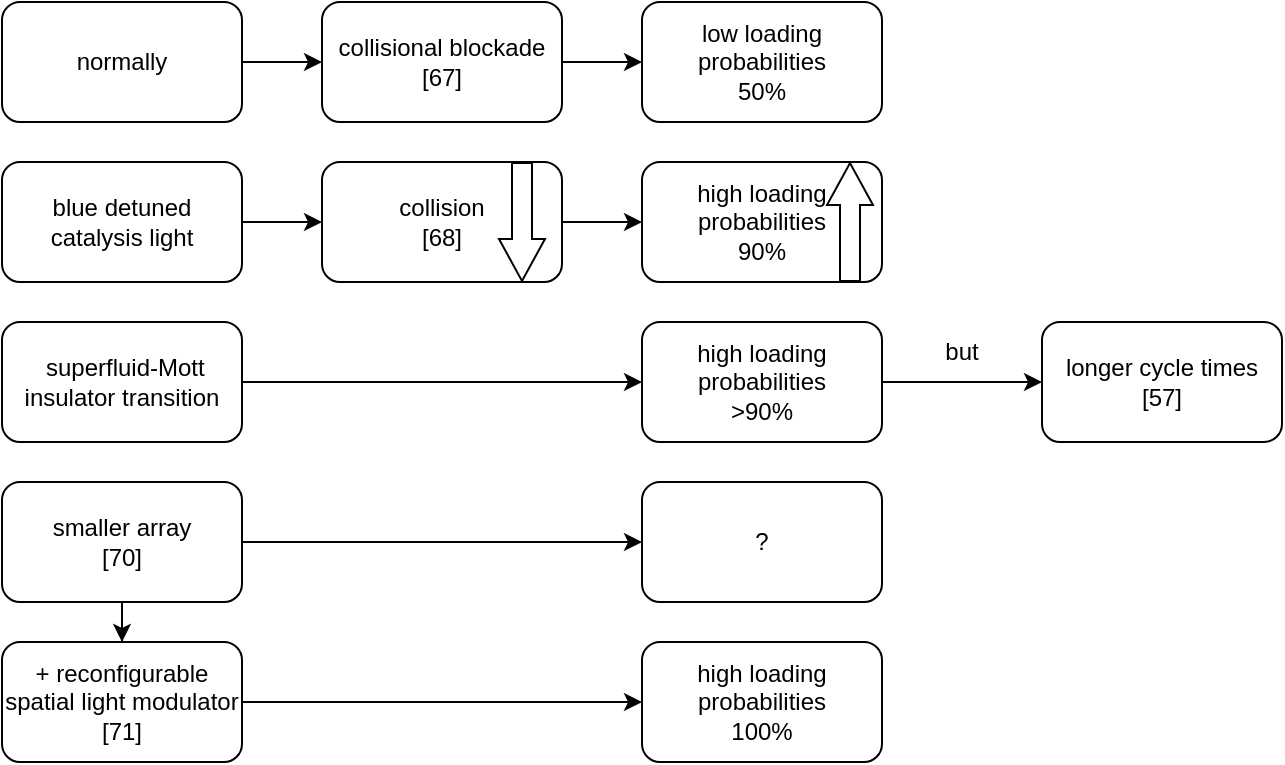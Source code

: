 <mxfile version="15.8.3" type="github">
  <diagram id="TrhNpN5jlCAR0R6yCIHG" name="Page-1">
    <mxGraphModel dx="946" dy="507" grid="1" gridSize="10" guides="1" tooltips="1" connect="1" arrows="1" fold="1" page="1" pageScale="1" pageWidth="850" pageHeight="1100" background="#ffffff" math="0" shadow="0">
      <root>
        <mxCell id="0" />
        <mxCell id="1" parent="0" />
        <mxCell id="JC05pVWKJmY5kbUUi3ca-3" value="" style="edgeStyle=orthogonalEdgeStyle;rounded=0;orthogonalLoop=1;jettySize=auto;html=1;" parent="1" source="JC05pVWKJmY5kbUUi3ca-1" target="JC05pVWKJmY5kbUUi3ca-2" edge="1">
          <mxGeometry relative="1" as="geometry" />
        </mxCell>
        <mxCell id="JC05pVWKJmY5kbUUi3ca-1" value="collisional blockade&lt;br&gt;[67]" style="rounded=1;whiteSpace=wrap;html=1;" parent="1" vertex="1">
          <mxGeometry x="160" y="120" width="120" height="60" as="geometry" />
        </mxCell>
        <mxCell id="JC05pVWKJmY5kbUUi3ca-2" value="low&amp;nbsp;loading probabilities&lt;br&gt;50%" style="whiteSpace=wrap;html=1;rounded=1;" parent="1" vertex="1">
          <mxGeometry x="320" y="120" width="120" height="60" as="geometry" />
        </mxCell>
        <mxCell id="JC05pVWKJmY5kbUUi3ca-5" value="" style="edgeStyle=orthogonalEdgeStyle;rounded=0;orthogonalLoop=1;jettySize=auto;html=1;" parent="1" source="JC05pVWKJmY5kbUUi3ca-4" target="JC05pVWKJmY5kbUUi3ca-1" edge="1">
          <mxGeometry relative="1" as="geometry" />
        </mxCell>
        <mxCell id="JC05pVWKJmY5kbUUi3ca-4" value="normally" style="rounded=1;whiteSpace=wrap;html=1;" parent="1" vertex="1">
          <mxGeometry y="120" width="120" height="60" as="geometry" />
        </mxCell>
        <mxCell id="JC05pVWKJmY5kbUUi3ca-8" value="" style="edgeStyle=orthogonalEdgeStyle;rounded=0;orthogonalLoop=1;jettySize=auto;html=1;" parent="1" source="JC05pVWKJmY5kbUUi3ca-6" target="JC05pVWKJmY5kbUUi3ca-7" edge="1">
          <mxGeometry relative="1" as="geometry" />
        </mxCell>
        <mxCell id="JC05pVWKJmY5kbUUi3ca-6" value="blue detuned catalysis light" style="rounded=1;whiteSpace=wrap;html=1;" parent="1" vertex="1">
          <mxGeometry y="200" width="120" height="60" as="geometry" />
        </mxCell>
        <mxCell id="JC05pVWKJmY5kbUUi3ca-11" value="" style="edgeStyle=orthogonalEdgeStyle;rounded=0;orthogonalLoop=1;jettySize=auto;html=1;" parent="1" source="JC05pVWKJmY5kbUUi3ca-7" target="JC05pVWKJmY5kbUUi3ca-10" edge="1">
          <mxGeometry relative="1" as="geometry" />
        </mxCell>
        <mxCell id="JC05pVWKJmY5kbUUi3ca-7" value="&lt;span&gt;collision&lt;br&gt;[68]&lt;br&gt;&lt;/span&gt;" style="whiteSpace=wrap;html=1;rounded=1;" parent="1" vertex="1">
          <mxGeometry x="160" y="200" width="120" height="60" as="geometry" />
        </mxCell>
        <mxCell id="JC05pVWKJmY5kbUUi3ca-9" value="" style="shape=flexArrow;endArrow=classic;html=1;rounded=0;endWidth=12;endSize=6.67;" parent="1" edge="1">
          <mxGeometry width="50" height="50" relative="1" as="geometry">
            <mxPoint x="260" y="200" as="sourcePoint" />
            <mxPoint x="260" y="260" as="targetPoint" />
          </mxGeometry>
        </mxCell>
        <mxCell id="JC05pVWKJmY5kbUUi3ca-10" value="&lt;span&gt;high loading probabilities&lt;/span&gt;&lt;br&gt;&lt;span&gt;90%&lt;/span&gt;" style="whiteSpace=wrap;html=1;rounded=1;" parent="1" vertex="1">
          <mxGeometry x="320" y="200" width="120" height="60" as="geometry" />
        </mxCell>
        <mxCell id="JC05pVWKJmY5kbUUi3ca-12" value="" style="shape=flexArrow;endArrow=classic;html=1;rounded=0;endWidth=12;endSize=6.67;" parent="1" edge="1">
          <mxGeometry width="50" height="50" relative="1" as="geometry">
            <mxPoint x="424" y="260" as="sourcePoint" />
            <mxPoint x="424" y="200" as="targetPoint" />
          </mxGeometry>
        </mxCell>
        <mxCell id="JC05pVWKJmY5kbUUi3ca-16" value="" style="edgeStyle=orthogonalEdgeStyle;rounded=0;orthogonalLoop=1;jettySize=auto;html=1;" parent="1" source="JC05pVWKJmY5kbUUi3ca-14" target="JC05pVWKJmY5kbUUi3ca-15" edge="1">
          <mxGeometry relative="1" as="geometry" />
        </mxCell>
        <mxCell id="JC05pVWKJmY5kbUUi3ca-14" value="&amp;nbsp;superfluid-Mott insulator transition" style="rounded=1;whiteSpace=wrap;html=1;" parent="1" vertex="1">
          <mxGeometry y="280" width="120" height="60" as="geometry" />
        </mxCell>
        <mxCell id="JC05pVWKJmY5kbUUi3ca-18" value="" style="edgeStyle=orthogonalEdgeStyle;rounded=0;orthogonalLoop=1;jettySize=auto;html=1;" parent="1" source="JC05pVWKJmY5kbUUi3ca-15" target="JC05pVWKJmY5kbUUi3ca-17" edge="1">
          <mxGeometry relative="1" as="geometry" />
        </mxCell>
        <mxCell id="JC05pVWKJmY5kbUUi3ca-15" value="&lt;span&gt;high loading probabilities&lt;/span&gt;&lt;br&gt;&lt;span&gt;&amp;gt;90%&lt;/span&gt;" style="whiteSpace=wrap;html=1;rounded=1;" parent="1" vertex="1">
          <mxGeometry x="320" y="280" width="120" height="60" as="geometry" />
        </mxCell>
        <mxCell id="JC05pVWKJmY5kbUUi3ca-17" value="longer cycle times&lt;br&gt;[57]" style="whiteSpace=wrap;html=1;rounded=1;" parent="1" vertex="1">
          <mxGeometry x="520" y="280" width="120" height="60" as="geometry" />
        </mxCell>
        <mxCell id="JC05pVWKJmY5kbUUi3ca-19" value="but" style="text;html=1;strokeColor=none;fillColor=none;align=center;verticalAlign=middle;whiteSpace=wrap;rounded=0;" parent="1" vertex="1">
          <mxGeometry x="450" y="280" width="60" height="30" as="geometry" />
        </mxCell>
        <mxCell id="JC05pVWKJmY5kbUUi3ca-22" value="" style="edgeStyle=orthogonalEdgeStyle;rounded=0;orthogonalLoop=1;jettySize=auto;html=1;" parent="1" source="JC05pVWKJmY5kbUUi3ca-20" target="JC05pVWKJmY5kbUUi3ca-21" edge="1">
          <mxGeometry relative="1" as="geometry" />
        </mxCell>
        <mxCell id="JC05pVWKJmY5kbUUi3ca-24" value="" style="edgeStyle=orthogonalEdgeStyle;rounded=0;orthogonalLoop=1;jettySize=auto;html=1;" parent="1" source="JC05pVWKJmY5kbUUi3ca-20" target="JC05pVWKJmY5kbUUi3ca-23" edge="1">
          <mxGeometry relative="1" as="geometry" />
        </mxCell>
        <mxCell id="JC05pVWKJmY5kbUUi3ca-20" value="smaller array&lt;br&gt;[70]" style="rounded=1;whiteSpace=wrap;html=1;" parent="1" vertex="1">
          <mxGeometry y="360" width="120" height="60" as="geometry" />
        </mxCell>
        <mxCell id="JC05pVWKJmY5kbUUi3ca-21" value="?" style="whiteSpace=wrap;html=1;rounded=1;" parent="1" vertex="1">
          <mxGeometry x="320" y="360" width="120" height="60" as="geometry" />
        </mxCell>
        <mxCell id="JC05pVWKJmY5kbUUi3ca-26" value="" style="edgeStyle=orthogonalEdgeStyle;rounded=0;orthogonalLoop=1;jettySize=auto;html=1;" parent="1" source="JC05pVWKJmY5kbUUi3ca-23" target="JC05pVWKJmY5kbUUi3ca-25" edge="1">
          <mxGeometry relative="1" as="geometry" />
        </mxCell>
        <mxCell id="JC05pVWKJmY5kbUUi3ca-23" value="+ reconfigurable spatial light modulator&lt;br&gt;[71]" style="whiteSpace=wrap;html=1;rounded=1;" parent="1" vertex="1">
          <mxGeometry y="440" width="120" height="60" as="geometry" />
        </mxCell>
        <mxCell id="JC05pVWKJmY5kbUUi3ca-25" value="&lt;span&gt;high loading probabilities&lt;br&gt;&lt;/span&gt;100%" style="whiteSpace=wrap;html=1;rounded=1;" parent="1" vertex="1">
          <mxGeometry x="320" y="440" width="120" height="60" as="geometry" />
        </mxCell>
      </root>
    </mxGraphModel>
  </diagram>
</mxfile>
